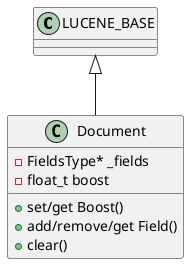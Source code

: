 @startuml
LUCENE_BASE <|-- Document

Class Document {
      - FieldsType* _fields
      - float_t boost
      + set/get Boost()
      + add/remove/get Field()
      + clear()
}

@enduml
